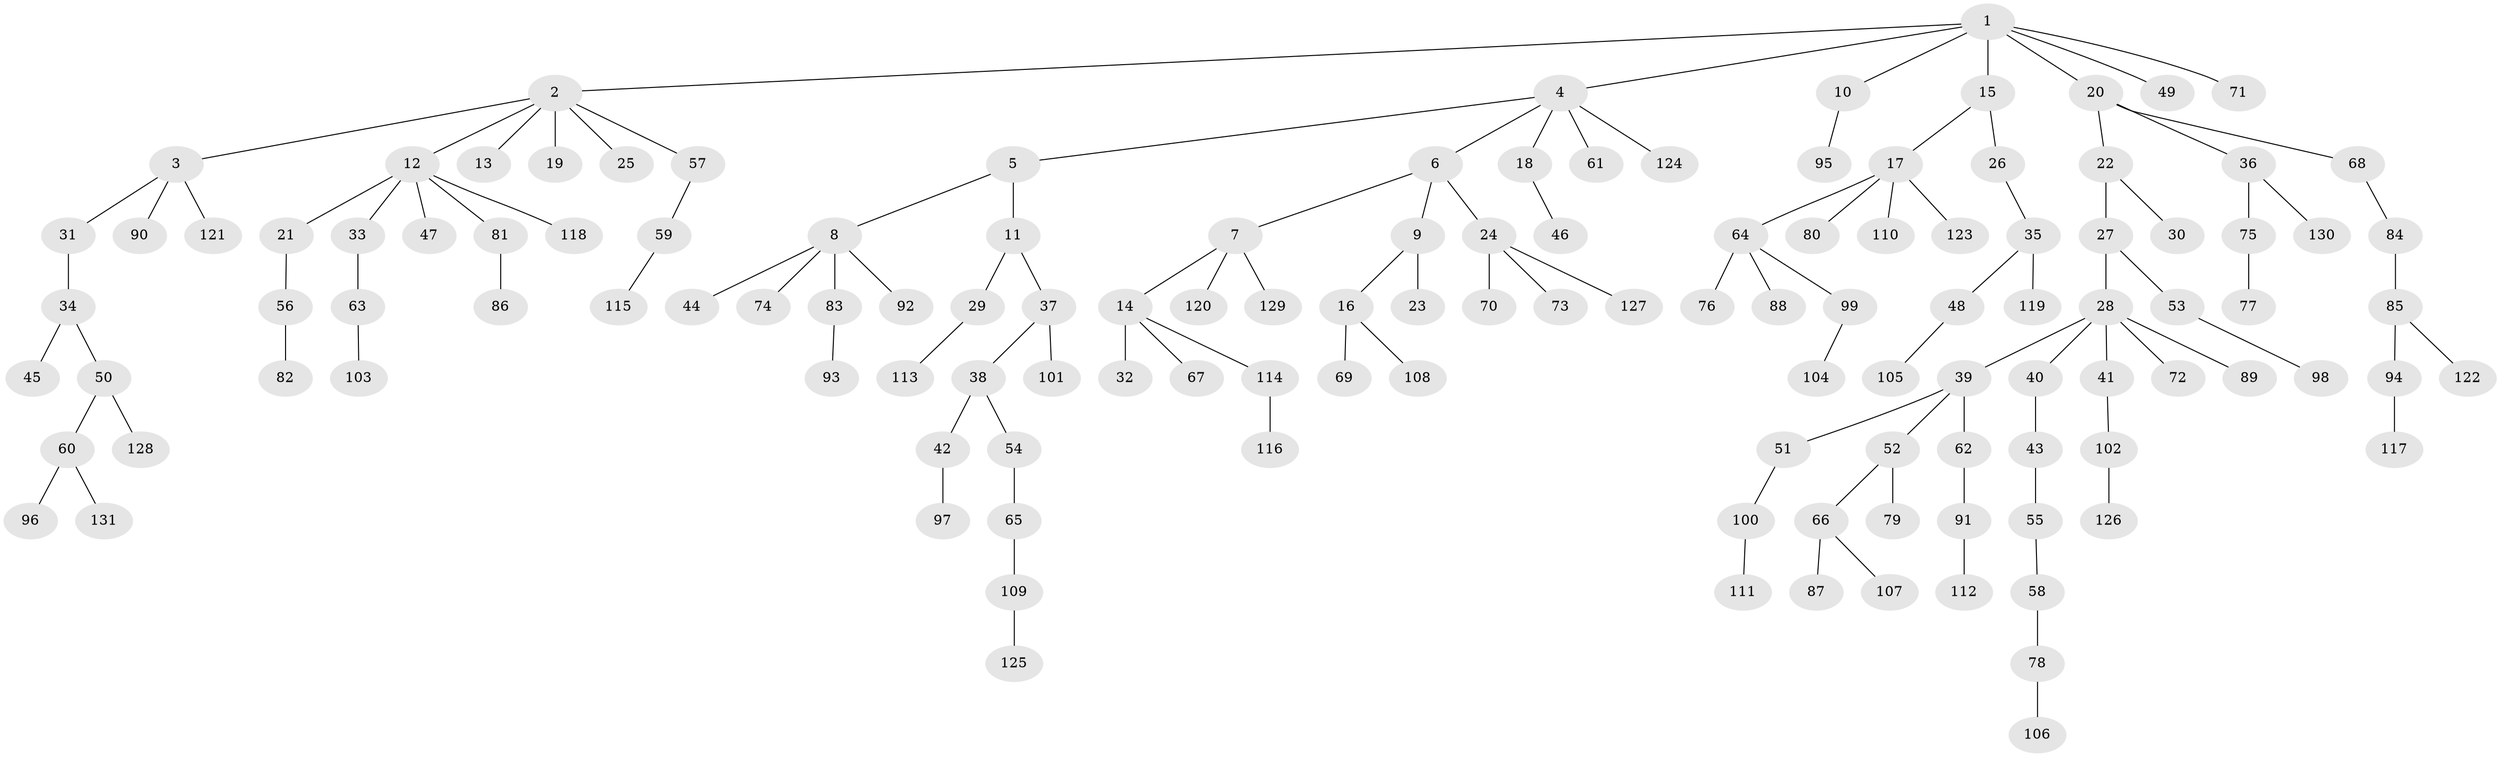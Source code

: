 // Generated by graph-tools (version 1.1) at 2025/15/03/09/25 04:15:31]
// undirected, 131 vertices, 130 edges
graph export_dot {
graph [start="1"]
  node [color=gray90,style=filled];
  1;
  2;
  3;
  4;
  5;
  6;
  7;
  8;
  9;
  10;
  11;
  12;
  13;
  14;
  15;
  16;
  17;
  18;
  19;
  20;
  21;
  22;
  23;
  24;
  25;
  26;
  27;
  28;
  29;
  30;
  31;
  32;
  33;
  34;
  35;
  36;
  37;
  38;
  39;
  40;
  41;
  42;
  43;
  44;
  45;
  46;
  47;
  48;
  49;
  50;
  51;
  52;
  53;
  54;
  55;
  56;
  57;
  58;
  59;
  60;
  61;
  62;
  63;
  64;
  65;
  66;
  67;
  68;
  69;
  70;
  71;
  72;
  73;
  74;
  75;
  76;
  77;
  78;
  79;
  80;
  81;
  82;
  83;
  84;
  85;
  86;
  87;
  88;
  89;
  90;
  91;
  92;
  93;
  94;
  95;
  96;
  97;
  98;
  99;
  100;
  101;
  102;
  103;
  104;
  105;
  106;
  107;
  108;
  109;
  110;
  111;
  112;
  113;
  114;
  115;
  116;
  117;
  118;
  119;
  120;
  121;
  122;
  123;
  124;
  125;
  126;
  127;
  128;
  129;
  130;
  131;
  1 -- 2;
  1 -- 4;
  1 -- 10;
  1 -- 15;
  1 -- 20;
  1 -- 49;
  1 -- 71;
  2 -- 3;
  2 -- 12;
  2 -- 13;
  2 -- 19;
  2 -- 25;
  2 -- 57;
  3 -- 31;
  3 -- 90;
  3 -- 121;
  4 -- 5;
  4 -- 6;
  4 -- 18;
  4 -- 61;
  4 -- 124;
  5 -- 8;
  5 -- 11;
  6 -- 7;
  6 -- 9;
  6 -- 24;
  7 -- 14;
  7 -- 120;
  7 -- 129;
  8 -- 44;
  8 -- 74;
  8 -- 83;
  8 -- 92;
  9 -- 16;
  9 -- 23;
  10 -- 95;
  11 -- 29;
  11 -- 37;
  12 -- 21;
  12 -- 33;
  12 -- 47;
  12 -- 81;
  12 -- 118;
  14 -- 32;
  14 -- 67;
  14 -- 114;
  15 -- 17;
  15 -- 26;
  16 -- 69;
  16 -- 108;
  17 -- 64;
  17 -- 80;
  17 -- 110;
  17 -- 123;
  18 -- 46;
  20 -- 22;
  20 -- 36;
  20 -- 68;
  21 -- 56;
  22 -- 27;
  22 -- 30;
  24 -- 70;
  24 -- 73;
  24 -- 127;
  26 -- 35;
  27 -- 28;
  27 -- 53;
  28 -- 39;
  28 -- 40;
  28 -- 41;
  28 -- 72;
  28 -- 89;
  29 -- 113;
  31 -- 34;
  33 -- 63;
  34 -- 45;
  34 -- 50;
  35 -- 48;
  35 -- 119;
  36 -- 75;
  36 -- 130;
  37 -- 38;
  37 -- 101;
  38 -- 42;
  38 -- 54;
  39 -- 51;
  39 -- 52;
  39 -- 62;
  40 -- 43;
  41 -- 102;
  42 -- 97;
  43 -- 55;
  48 -- 105;
  50 -- 60;
  50 -- 128;
  51 -- 100;
  52 -- 66;
  52 -- 79;
  53 -- 98;
  54 -- 65;
  55 -- 58;
  56 -- 82;
  57 -- 59;
  58 -- 78;
  59 -- 115;
  60 -- 96;
  60 -- 131;
  62 -- 91;
  63 -- 103;
  64 -- 76;
  64 -- 88;
  64 -- 99;
  65 -- 109;
  66 -- 87;
  66 -- 107;
  68 -- 84;
  75 -- 77;
  78 -- 106;
  81 -- 86;
  83 -- 93;
  84 -- 85;
  85 -- 94;
  85 -- 122;
  91 -- 112;
  94 -- 117;
  99 -- 104;
  100 -- 111;
  102 -- 126;
  109 -- 125;
  114 -- 116;
}
